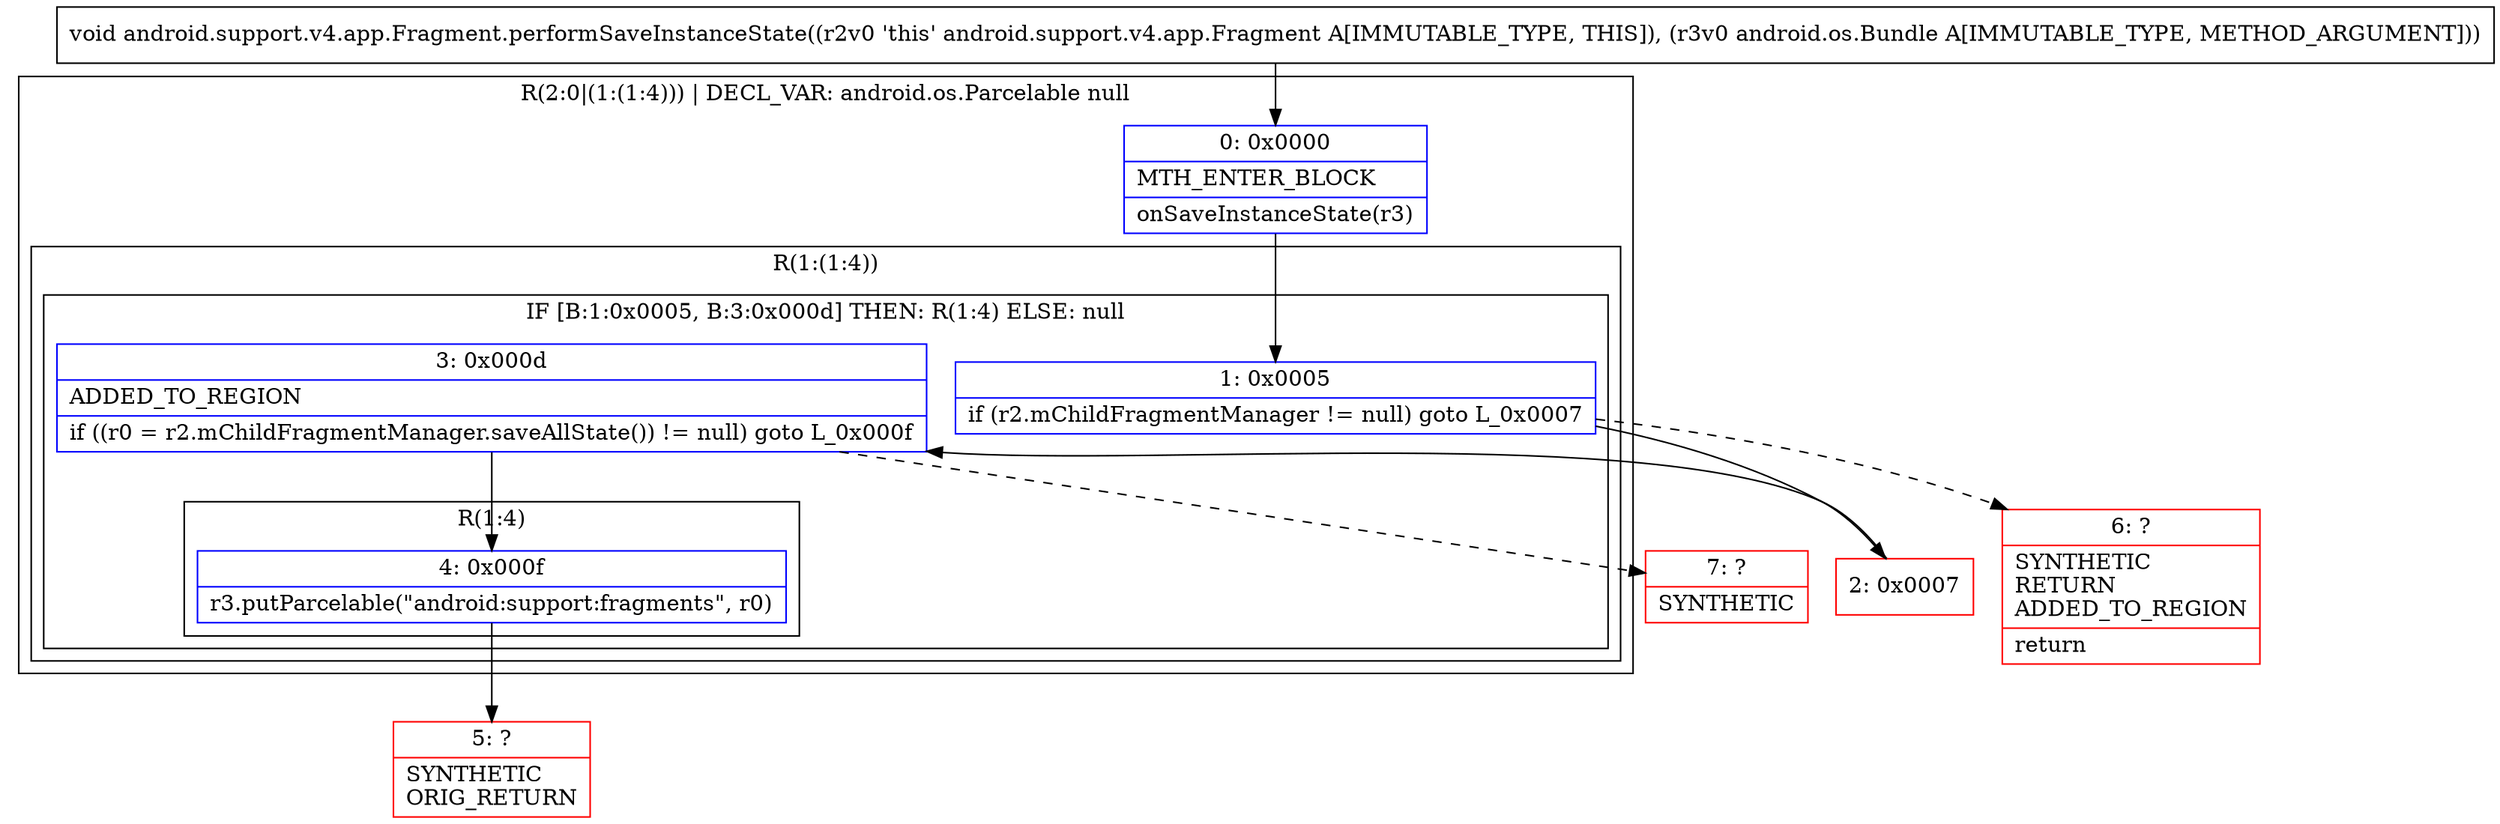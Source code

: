 digraph "CFG forandroid.support.v4.app.Fragment.performSaveInstanceState(Landroid\/os\/Bundle;)V" {
subgraph cluster_Region_1969787467 {
label = "R(2:0|(1:(1:4))) | DECL_VAR: android.os.Parcelable null\l";
node [shape=record,color=blue];
Node_0 [shape=record,label="{0\:\ 0x0000|MTH_ENTER_BLOCK\l|onSaveInstanceState(r3)\l}"];
subgraph cluster_Region_1986349117 {
label = "R(1:(1:4))";
node [shape=record,color=blue];
subgraph cluster_IfRegion_50588216 {
label = "IF [B:1:0x0005, B:3:0x000d] THEN: R(1:4) ELSE: null";
node [shape=record,color=blue];
Node_1 [shape=record,label="{1\:\ 0x0005|if (r2.mChildFragmentManager != null) goto L_0x0007\l}"];
Node_3 [shape=record,label="{3\:\ 0x000d|ADDED_TO_REGION\l|if ((r0 = r2.mChildFragmentManager.saveAllState()) != null) goto L_0x000f\l}"];
subgraph cluster_Region_764322149 {
label = "R(1:4)";
node [shape=record,color=blue];
Node_4 [shape=record,label="{4\:\ 0x000f|r3.putParcelable(\"android:support:fragments\", r0)\l}"];
}
}
}
}
Node_2 [shape=record,color=red,label="{2\:\ 0x0007}"];
Node_5 [shape=record,color=red,label="{5\:\ ?|SYNTHETIC\lORIG_RETURN\l}"];
Node_6 [shape=record,color=red,label="{6\:\ ?|SYNTHETIC\lRETURN\lADDED_TO_REGION\l|return\l}"];
Node_7 [shape=record,color=red,label="{7\:\ ?|SYNTHETIC\l}"];
MethodNode[shape=record,label="{void android.support.v4.app.Fragment.performSaveInstanceState((r2v0 'this' android.support.v4.app.Fragment A[IMMUTABLE_TYPE, THIS]), (r3v0 android.os.Bundle A[IMMUTABLE_TYPE, METHOD_ARGUMENT])) }"];
MethodNode -> Node_0;
Node_0 -> Node_1;
Node_1 -> Node_2;
Node_1 -> Node_6[style=dashed];
Node_3 -> Node_4;
Node_3 -> Node_7[style=dashed];
Node_4 -> Node_5;
Node_2 -> Node_3;
}


